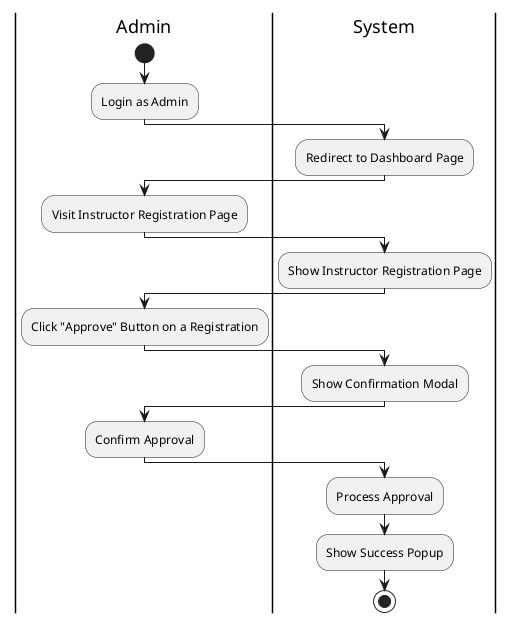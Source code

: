 @startuml ApproveInstructorRegistration
|Admin|
start
:Login as Admin;
|System|
:Redirect to Dashboard Page;
|Admin|
:Visit Instructor Registration Page;
|System|
:Show Instructor Registration Page;
|Admin|
:Click "Approve" Button on a Registration;
|System|
:Show Confirmation Modal;
|Admin|
:Confirm Approval;
|System|
:Process Approval;
:Show Success Popup;
stop
@enduml
